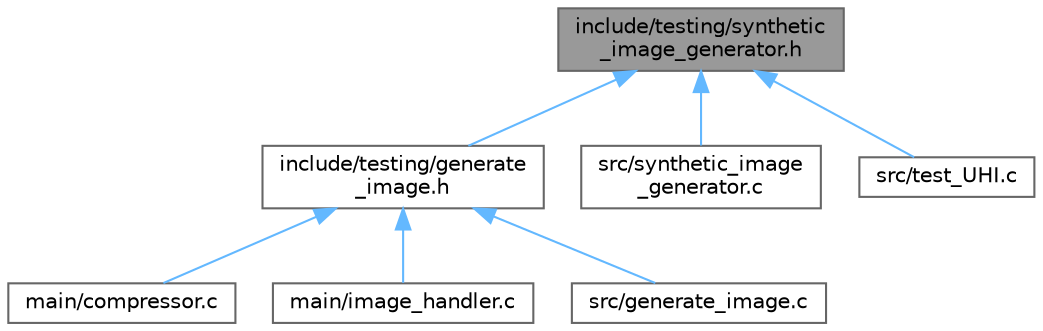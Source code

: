 digraph "include/testing/synthetic_image_generator.h"
{
 // LATEX_PDF_SIZE
  bgcolor="transparent";
  edge [fontname=Helvetica,fontsize=10,labelfontname=Helvetica,labelfontsize=10];
  node [fontname=Helvetica,fontsize=10,shape=box,height=0.2,width=0.4];
  Node1 [id="Node000001",label="include/testing/synthetic\l_image_generator.h",height=0.2,width=0.4,color="gray40", fillcolor="grey60", style="filled", fontcolor="black",tooltip=" "];
  Node1 -> Node2 [id="edge13_Node000001_Node000002",dir="back",color="steelblue1",style="solid",tooltip=" "];
  Node2 [id="Node000002",label="include/testing/generate\l_image.h",height=0.2,width=0.4,color="grey40", fillcolor="white", style="filled",URL="$df/d7b/generate__image_8h.html",tooltip=" "];
  Node2 -> Node3 [id="edge14_Node000002_Node000003",dir="back",color="steelblue1",style="solid",tooltip=" "];
  Node3 [id="Node000003",label="main/compressor.c",height=0.2,width=0.4,color="grey40", fillcolor="white", style="filled",URL="$da/db2/compressor_8c.html",tooltip=" "];
  Node2 -> Node4 [id="edge15_Node000002_Node000004",dir="back",color="steelblue1",style="solid",tooltip=" "];
  Node4 [id="Node000004",label="main/image_handler.c",height=0.2,width=0.4,color="grey40", fillcolor="white", style="filled",URL="$d1/d6e/image__handler_8c.html",tooltip=" "];
  Node2 -> Node5 [id="edge16_Node000002_Node000005",dir="back",color="steelblue1",style="solid",tooltip=" "];
  Node5 [id="Node000005",label="src/generate_image.c",height=0.2,width=0.4,color="grey40", fillcolor="white", style="filled",URL="$d6/d92/generate__image_8c.html",tooltip=" "];
  Node1 -> Node6 [id="edge17_Node000001_Node000006",dir="back",color="steelblue1",style="solid",tooltip=" "];
  Node6 [id="Node000006",label="src/synthetic_image\l_generator.c",height=0.2,width=0.4,color="grey40", fillcolor="white", style="filled",URL="$d5/d40/synthetic__image__generator_8c.html",tooltip=" "];
  Node1 -> Node7 [id="edge18_Node000001_Node000007",dir="back",color="steelblue1",style="solid",tooltip=" "];
  Node7 [id="Node000007",label="src/test_UHI.c",height=0.2,width=0.4,color="grey40", fillcolor="white", style="filled",URL="$d1/dfd/test___u_h_i_8c.html",tooltip=" "];
}
